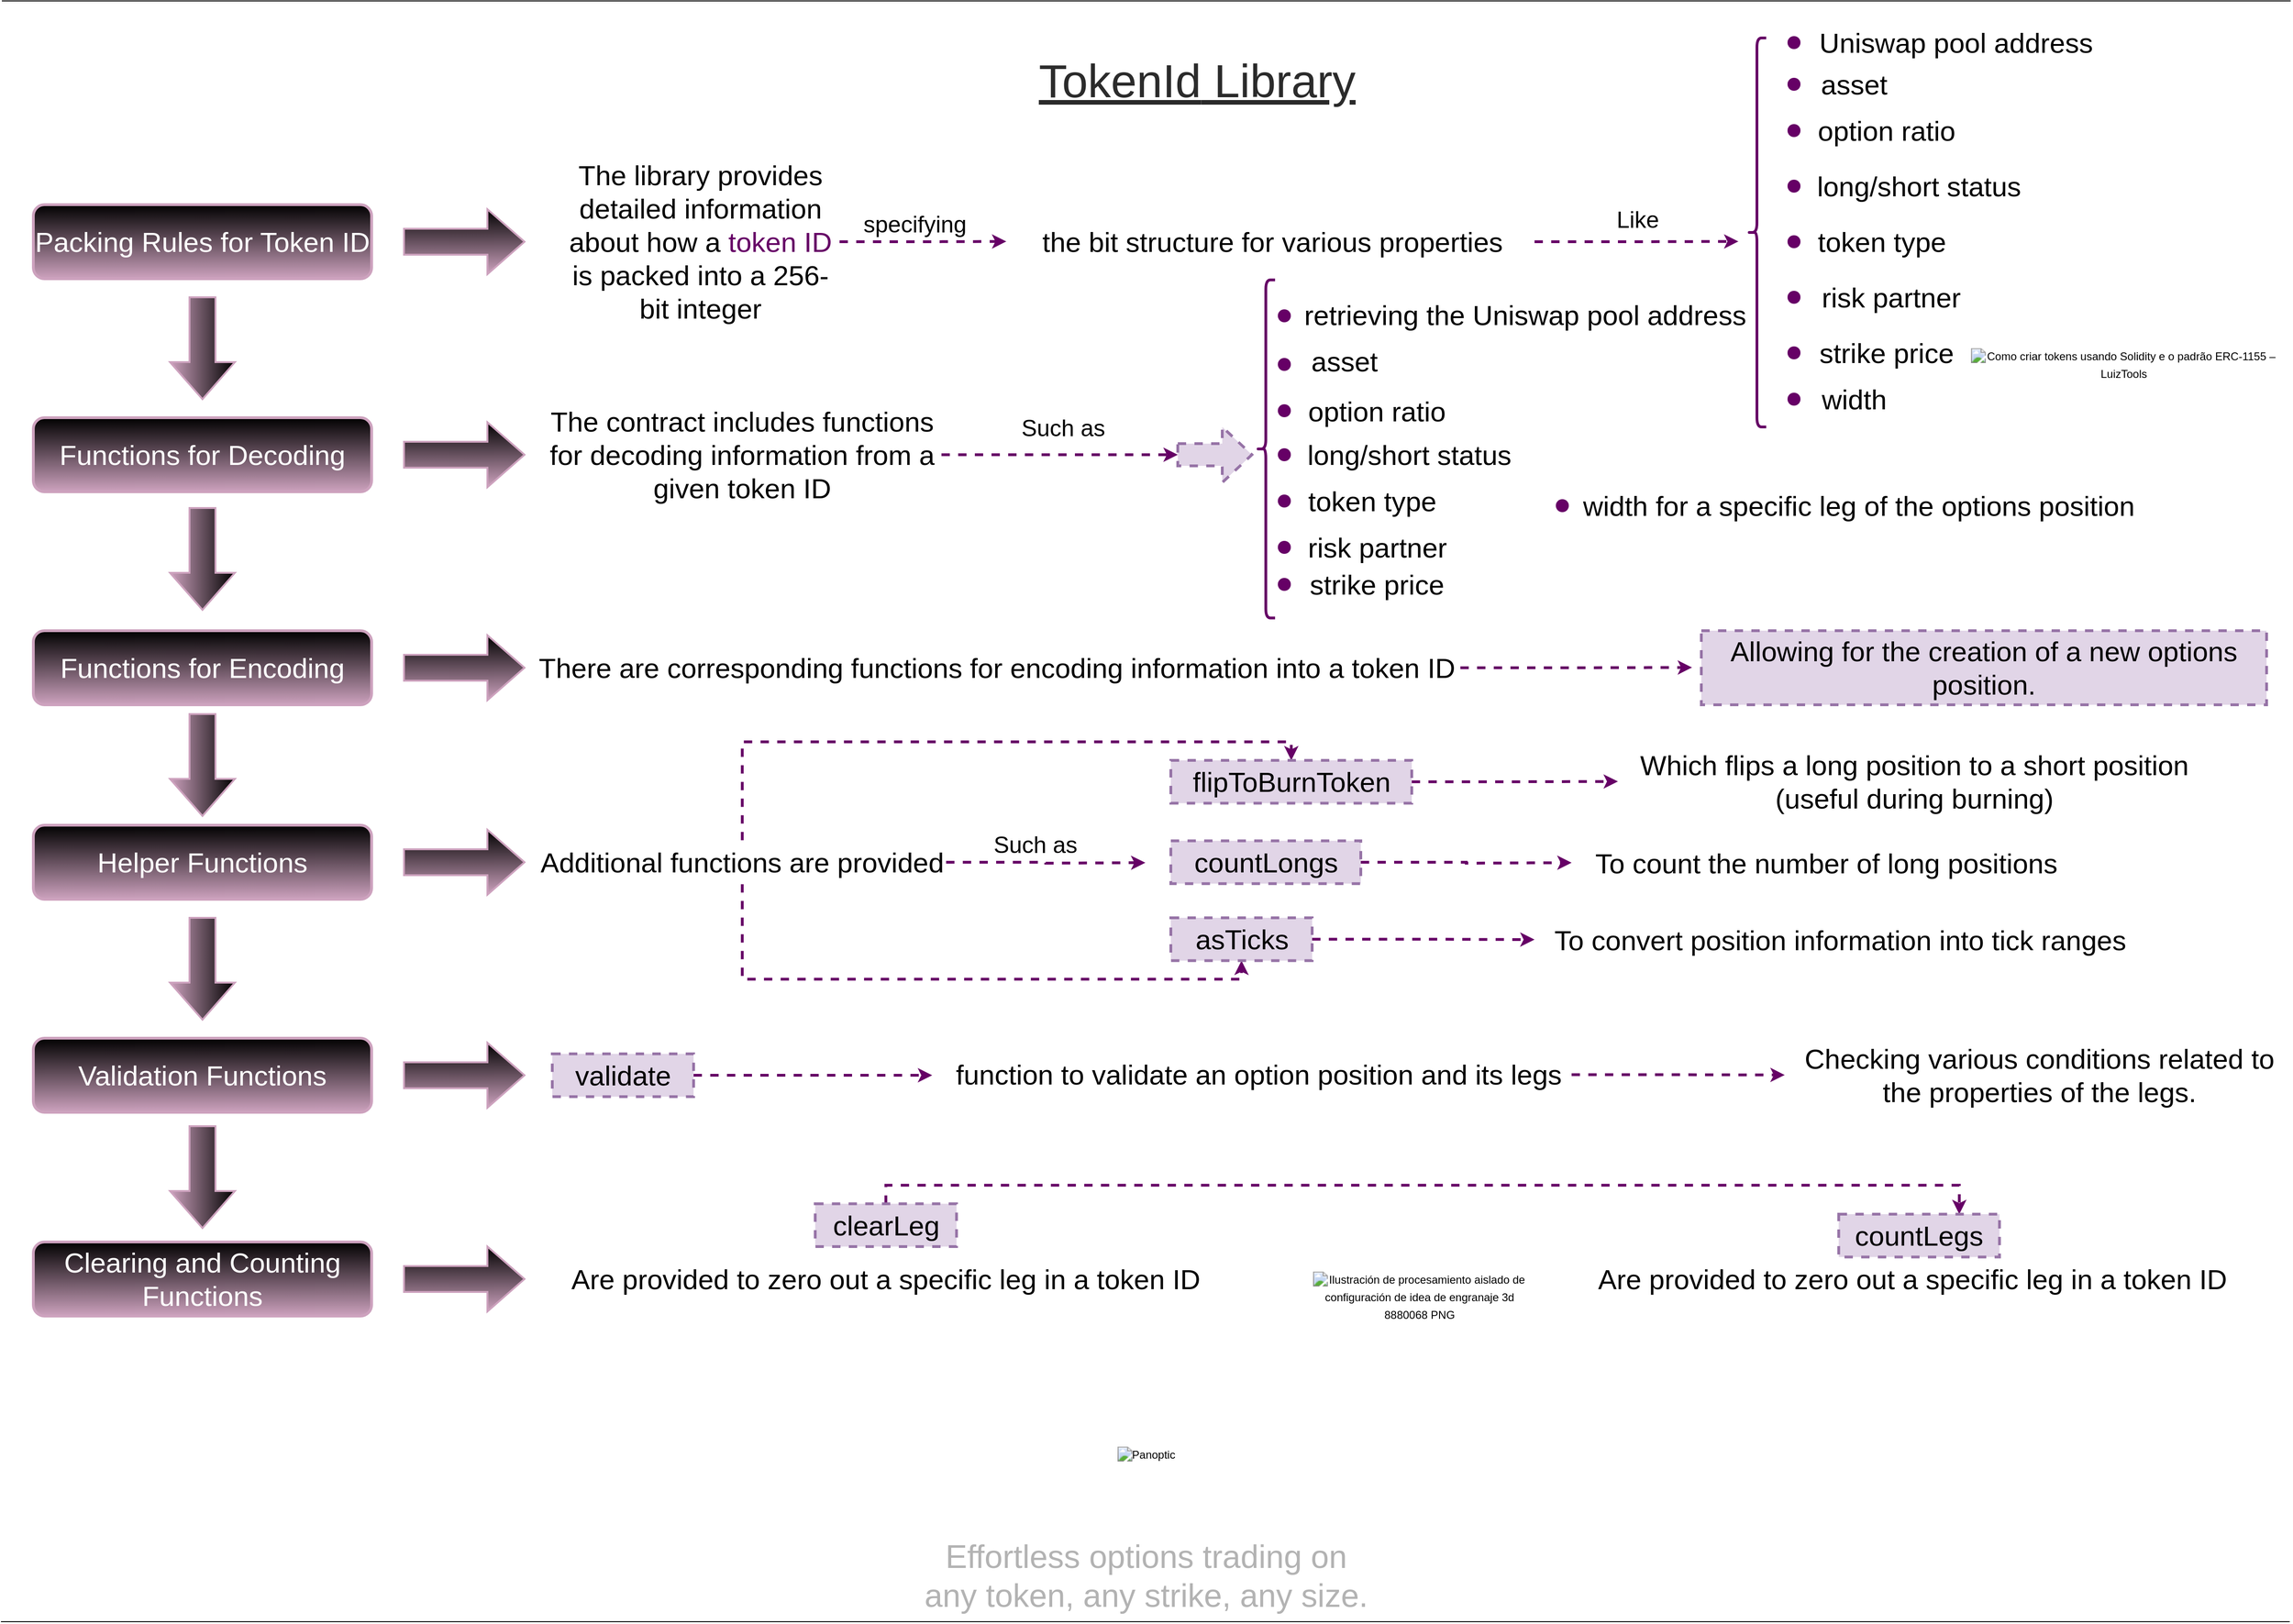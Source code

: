 <mxfile version="22.1.4" type="github">
  <diagram name="Página-1" id="RUMpiztHQp5-wmgeoceu">
    <mxGraphModel dx="3353" dy="1447" grid="1" gridSize="10" guides="1" tooltips="1" connect="1" arrows="1" fold="1" page="1" pageScale="1" pageWidth="827" pageHeight="1169" math="0" shadow="0">
      <root>
        <mxCell id="0" />
        <mxCell id="1" parent="0" />
        <mxCell id="-5qn54PH58xvQLjcYl3t-2" value="&lt;div style=&quot;&quot;&gt;&lt;div style=&quot;line-height: 19px;&quot;&gt;&lt;img alt=&quot;Panoptic&quot; src=&quot;https://code4rena.com/_next/image?url=https%3A%2F%2Fstorage.googleapis.com%2Fcdn-c4-uploads-v0%2Fuploads%2Fve7mSg8Pcp2.0&amp;amp;w=256&amp;amp;q=75&quot;&gt;&lt;br&gt;&lt;/div&gt;&lt;/div&gt;" style="text;html=1;strokeColor=none;fillColor=none;align=center;verticalAlign=middle;whiteSpace=wrap;rounded=0;" vertex="1" parent="1">
          <mxGeometry x="1111" y="1480.0" width="260" height="260" as="geometry" />
        </mxCell>
        <mxCell id="-5qn54PH58xvQLjcYl3t-3" value="&lt;font color=&quot;#b3b3b3&quot; style=&quot;font-size: 35px;&quot;&gt;Effortless options trading on any token, any strike, any size.&lt;/font&gt;" style="text;html=1;strokeColor=none;fillColor=none;align=center;verticalAlign=middle;whiteSpace=wrap;rounded=0;fontSize=11;fontFamily=Helvetica;fontColor=default;" vertex="1" parent="1">
          <mxGeometry x="999" y="1700" width="484" height="80" as="geometry" />
        </mxCell>
        <mxCell id="-5qn54PH58xvQLjcYl3t-4" value="&lt;font style=&quot;font-size: 30px;&quot;&gt;Packing Rules for Token ID&lt;/font&gt;" style="text;html=1;strokeColor=#CDA2BE;fillColor=#000000;align=center;verticalAlign=middle;whiteSpace=wrap;rounded=1;gradientColor=#CDA2BE;strokeWidth=3;perimeterSpacing=2;shadow=0;dashed=0;fontColor=#FFFFFF;" vertex="1" parent="1">
          <mxGeometry x="40" y="260" width="365" height="80" as="geometry" />
        </mxCell>
        <mxCell id="-5qn54PH58xvQLjcYl3t-5" value="" style="html=1;shadow=0;dashed=0;align=center;verticalAlign=middle;shape=mxgraph.arrows2.arrow;dy=0.6;dx=40;direction=east;notch=0;rounded=1;fontFamily=Helvetica;fontSize=12;fontColor=#FFFFFF;fillColor=#000000;gradientColor=#CDA2BE;strokeColor=#CDA2BE;strokeWidth=2;" vertex="1" parent="1">
          <mxGeometry x="440" y="265" width="130" height="70" as="geometry" />
        </mxCell>
        <mxCell id="-5qn54PH58xvQLjcYl3t-8" value="&lt;div style=&quot;&quot;&gt;&lt;font style=&quot;font-size: 30px;&quot;&gt;Allowing for the creation of a new options position.&lt;/font&gt;&lt;br&gt;&lt;/div&gt;" style="rounded=0;whiteSpace=wrap;html=1;fontFamily=Helvetica;fontSize=11;fontColor=default;gradientColor=none;fillColor=#e1d5e7;align=center;dashed=1;strokeWidth=3;strokeColor=#9673a6;" vertex="1" parent="1">
          <mxGeometry x="1840" y="720" width="610" height="80" as="geometry" />
        </mxCell>
        <mxCell id="-5qn54PH58xvQLjcYl3t-10" value="&lt;div style=&quot;&quot;&gt;&lt;div style=&quot;line-height: 19px;&quot;&gt;&lt;img alt=&quot;Como criar tokens usando Solidity e o padrão ERC-1155 – LuizTools&quot; src=&quot;https://encrypted-tbn0.gstatic.com/images?q=tbn:ANd9GcQ99E2DWsL4mVzW06uzLODrYuYpRAZBbCtnfaYKdpYQbrGG04WXsVVQ7k3bhuKtOMZs1OM&amp;amp;usqp=CAU&quot;&gt;&lt;br&gt;&lt;/div&gt;&lt;/div&gt;" style="text;html=1;strokeColor=none;fillColor=none;align=center;verticalAlign=middle;whiteSpace=wrap;rounded=0;" vertex="1" parent="1">
          <mxGeometry x="2130" y="365" width="331.5" height="135" as="geometry" />
        </mxCell>
        <mxCell id="-5qn54PH58xvQLjcYl3t-11" value="&lt;font style=&quot;&quot;&gt;&lt;font style=&quot;font-size: 50px;&quot;&gt;&lt;u&gt;TokenId&lt;/u&gt;&lt;/font&gt;&lt;font size=&quot;1&quot; style=&quot;&quot;&gt;&lt;u style=&quot;font-size: 50px;&quot;&gt;&amp;nbsp;Library&lt;/u&gt;&lt;/font&gt;&lt;br&gt;&lt;/font&gt;" style="text;html=1;strokeColor=none;fillColor=none;align=center;verticalAlign=middle;whiteSpace=wrap;rounded=0;fontColor=#2B2B2B;" vertex="1" parent="1">
          <mxGeometry x="1102.75" y="91.25" width="385.5" height="70" as="geometry" />
        </mxCell>
        <mxCell id="-5qn54PH58xvQLjcYl3t-22" value="" style="html=1;shadow=0;dashed=0;align=center;verticalAlign=middle;shape=mxgraph.arrows2.arrow;dy=0.6;dx=40;direction=south;notch=0;rounded=1;fontFamily=Helvetica;fontSize=12;fontColor=#FFFFFF;fillColor=#000000;gradientColor=#CDA2BE;strokeColor=#CDA2BE;strokeWidth=2;" vertex="1" parent="1">
          <mxGeometry x="187.5" y="360" width="70" height="110" as="geometry" />
        </mxCell>
        <mxCell id="-5qn54PH58xvQLjcYl3t-23" value="&lt;font style=&quot;font-size: 30px;&quot;&gt;Functions for Decoding&lt;/font&gt;" style="text;html=1;strokeColor=#CDA2BE;fillColor=#000000;align=center;verticalAlign=middle;whiteSpace=wrap;rounded=1;gradientColor=#CDA2BE;strokeWidth=3;perimeterSpacing=2;shadow=0;dashed=0;fontColor=#FFFFFF;" vertex="1" parent="1">
          <mxGeometry x="40" y="490" width="365" height="80" as="geometry" />
        </mxCell>
        <mxCell id="-5qn54PH58xvQLjcYl3t-107" value="" style="endArrow=none;html=1;rounded=0;" edge="1" parent="1">
          <mxGeometry relative="1" as="geometry">
            <mxPoint x="5" y="1790" as="sourcePoint" />
            <mxPoint x="2475" y="1790" as="targetPoint" />
          </mxGeometry>
        </mxCell>
        <mxCell id="-5qn54PH58xvQLjcYl3t-108" value="" style="resizable=0;html=1;whiteSpace=wrap;align=right;verticalAlign=bottom;" connectable="0" vertex="1" parent="-5qn54PH58xvQLjcYl3t-107">
          <mxGeometry x="1" relative="1" as="geometry" />
        </mxCell>
        <mxCell id="-5qn54PH58xvQLjcYl3t-109" value="" style="endArrow=none;html=1;rounded=0;" edge="1" parent="1">
          <mxGeometry relative="1" as="geometry">
            <mxPoint x="6" y="40" as="sourcePoint" />
            <mxPoint x="2476" y="40" as="targetPoint" />
          </mxGeometry>
        </mxCell>
        <mxCell id="-5qn54PH58xvQLjcYl3t-110" value="" style="resizable=0;html=1;whiteSpace=wrap;align=right;verticalAlign=bottom;" connectable="0" vertex="1" parent="-5qn54PH58xvQLjcYl3t-109">
          <mxGeometry x="1" relative="1" as="geometry" />
        </mxCell>
        <mxCell id="-5qn54PH58xvQLjcYl3t-120" value="" style="html=1;shadow=0;dashed=0;align=center;verticalAlign=middle;shape=mxgraph.arrows2.arrow;dy=0.6;dx=40;direction=south;notch=0;rounded=1;fontFamily=Helvetica;fontSize=12;fontColor=#FFFFFF;fillColor=#000000;gradientColor=#CDA2BE;strokeColor=#CDA2BE;strokeWidth=2;" vertex="1" parent="1">
          <mxGeometry x="187.5" y="587.5" width="70" height="110" as="geometry" />
        </mxCell>
        <mxCell id="-5qn54PH58xvQLjcYl3t-121" value="&lt;font style=&quot;font-size: 30px;&quot;&gt;Functions for Encoding&lt;/font&gt;" style="text;html=1;strokeColor=#CDA2BE;fillColor=#000000;align=center;verticalAlign=middle;whiteSpace=wrap;rounded=1;gradientColor=#CDA2BE;strokeWidth=3;perimeterSpacing=2;shadow=0;dashed=0;fontColor=#FFFFFF;" vertex="1" parent="1">
          <mxGeometry x="40" y="720" width="365" height="80" as="geometry" />
        </mxCell>
        <mxCell id="-5qn54PH58xvQLjcYl3t-249" style="edgeStyle=orthogonalEdgeStyle;shape=connector;rounded=0;orthogonalLoop=1;jettySize=auto;html=1;exitX=1;exitY=0.5;exitDx=0;exitDy=0;dashed=1;labelBackgroundColor=default;strokeColor=#660066;strokeWidth=3;align=center;verticalAlign=middle;fontFamily=Helvetica;fontSize=11;fontColor=default;endArrow=classic;" edge="1" parent="1" source="-5qn54PH58xvQLjcYl3t-171">
          <mxGeometry relative="1" as="geometry">
            <mxPoint x="1090" y="299.692" as="targetPoint" />
          </mxGeometry>
        </mxCell>
        <mxCell id="-5qn54PH58xvQLjcYl3t-171" value="&lt;font style=&quot;font-size: 30px;&quot;&gt;The library provides detailed information about how a &lt;font color=&quot;#660066&quot;&gt;token ID&lt;/font&gt; is packed into a 256-bit integer&lt;/font&gt;" style="text;html=1;strokeColor=none;fillColor=none;align=center;verticalAlign=middle;whiteSpace=wrap;rounded=0;fontSize=11;fontFamily=Helvetica;fontColor=default;" vertex="1" parent="1">
          <mxGeometry x="610" y="205" width="300" height="190" as="geometry" />
        </mxCell>
        <mxCell id="-5qn54PH58xvQLjcYl3t-184" value="" style="html=1;shadow=0;dashed=0;align=center;verticalAlign=middle;shape=mxgraph.arrows2.arrow;dy=0.6;dx=40;direction=east;notch=0;rounded=1;fontFamily=Helvetica;fontSize=12;fontColor=#FFFFFF;fillColor=#000000;gradientColor=#CDA2BE;strokeColor=#CDA2BE;strokeWidth=2;" vertex="1" parent="1">
          <mxGeometry x="440" y="495" width="130" height="70" as="geometry" />
        </mxCell>
        <mxCell id="-5qn54PH58xvQLjcYl3t-188" value="" style="html=1;shadow=0;dashed=0;align=center;verticalAlign=middle;shape=mxgraph.arrows2.arrow;dy=0.6;dx=40;direction=east;notch=0;rounded=1;fontFamily=Helvetica;fontSize=12;fontColor=#FFFFFF;fillColor=#000000;gradientColor=#CDA2BE;strokeColor=#CDA2BE;strokeWidth=2;" vertex="1" parent="1">
          <mxGeometry x="440" y="725" width="130" height="70" as="geometry" />
        </mxCell>
        <mxCell id="-5qn54PH58xvQLjcYl3t-250" value="&lt;font style=&quot;font-size: 25px;&quot;&gt;specifying&lt;/font&gt;" style="text;html=1;strokeColor=none;fillColor=none;align=center;verticalAlign=middle;whiteSpace=wrap;rounded=0;fontSize=11;fontFamily=Helvetica;fontColor=default;" vertex="1" parent="1">
          <mxGeometry x="930" y="260" width="122.75" height="40" as="geometry" />
        </mxCell>
        <mxCell id="-5qn54PH58xvQLjcYl3t-252" style="edgeStyle=orthogonalEdgeStyle;shape=connector;rounded=0;orthogonalLoop=1;jettySize=auto;html=1;exitX=1;exitY=0.5;exitDx=0;exitDy=0;dashed=1;labelBackgroundColor=default;strokeColor=#660066;strokeWidth=3;align=center;verticalAlign=middle;fontFamily=Helvetica;fontSize=11;fontColor=default;endArrow=classic;" edge="1" parent="1" source="-5qn54PH58xvQLjcYl3t-251">
          <mxGeometry relative="1" as="geometry">
            <mxPoint x="1880.0" y="299.692" as="targetPoint" />
          </mxGeometry>
        </mxCell>
        <mxCell id="-5qn54PH58xvQLjcYl3t-251" value="&lt;font style=&quot;font-size: 30px;&quot;&gt;the bit structure for various properties&amp;nbsp;&lt;/font&gt;" style="text;html=1;strokeColor=none;fillColor=none;align=center;verticalAlign=middle;whiteSpace=wrap;rounded=0;fontSize=11;fontFamily=Helvetica;fontColor=default;" vertex="1" parent="1">
          <mxGeometry x="1102.75" y="277.5" width="557.25" height="45" as="geometry" />
        </mxCell>
        <mxCell id="-5qn54PH58xvQLjcYl3t-253" value="&lt;font style=&quot;font-size: 25px;&quot;&gt;Like&lt;/font&gt;" style="text;html=1;strokeColor=none;fillColor=none;align=center;verticalAlign=middle;whiteSpace=wrap;rounded=0;fontSize=11;fontFamily=Helvetica;fontColor=default;" vertex="1" parent="1">
          <mxGeometry x="1710" y="255" width="122.75" height="40" as="geometry" />
        </mxCell>
        <mxCell id="-5qn54PH58xvQLjcYl3t-254" value="" style="shape=waypoint;sketch=0;fillStyle=solid;size=6;pointerEvents=1;points=[];fillColor=none;resizable=0;rotatable=0;perimeter=centerPerimeter;snapToPoint=1;rounded=0;dashed=1;strokeColor=#660066;strokeWidth=5;align=center;verticalAlign=middle;fontFamily=Helvetica;fontSize=11;fontColor=default;html=1;" vertex="1" parent="1">
          <mxGeometry x="1930" y="170" width="20" height="20" as="geometry" />
        </mxCell>
        <mxCell id="-5qn54PH58xvQLjcYl3t-255" value="" style="shape=curlyBracket;whiteSpace=wrap;html=1;rounded=1;labelPosition=left;verticalLabelPosition=middle;align=right;verticalAlign=middle;strokeColor=#660066;strokeWidth=3;fontFamily=Helvetica;fontSize=11;fontColor=default;fillColor=#e1d5e7;gradientColor=none;" vertex="1" parent="1">
          <mxGeometry x="1890" y="80" width="20" height="420" as="geometry" />
        </mxCell>
        <mxCell id="-5qn54PH58xvQLjcYl3t-256" value="" style="shape=waypoint;sketch=0;fillStyle=solid;size=6;pointerEvents=1;points=[];fillColor=none;resizable=0;rotatable=0;perimeter=centerPerimeter;snapToPoint=1;rounded=0;dashed=1;strokeColor=#660066;strokeWidth=5;align=center;verticalAlign=middle;fontFamily=Helvetica;fontSize=11;fontColor=default;html=1;" vertex="1" parent="1">
          <mxGeometry x="1930" y="230" width="20" height="20" as="geometry" />
        </mxCell>
        <mxCell id="-5qn54PH58xvQLjcYl3t-257" value="" style="shape=waypoint;sketch=0;fillStyle=solid;size=6;pointerEvents=1;points=[];fillColor=none;resizable=0;rotatable=0;perimeter=centerPerimeter;snapToPoint=1;rounded=0;dashed=1;strokeColor=#660066;strokeWidth=5;align=center;verticalAlign=middle;fontFamily=Helvetica;fontSize=11;fontColor=default;html=1;" vertex="1" parent="1">
          <mxGeometry x="1930" y="290" width="20" height="20" as="geometry" />
        </mxCell>
        <mxCell id="-5qn54PH58xvQLjcYl3t-258" value="" style="shape=waypoint;sketch=0;fillStyle=solid;size=6;pointerEvents=1;points=[];fillColor=none;resizable=0;rotatable=0;perimeter=centerPerimeter;snapToPoint=1;rounded=0;dashed=1;strokeColor=#660066;strokeWidth=5;align=center;verticalAlign=middle;fontFamily=Helvetica;fontSize=11;fontColor=default;html=1;" vertex="1" parent="1">
          <mxGeometry x="1930" y="350" width="20" height="20" as="geometry" />
        </mxCell>
        <mxCell id="-5qn54PH58xvQLjcYl3t-259" value="" style="shape=waypoint;sketch=0;fillStyle=solid;size=6;pointerEvents=1;points=[];fillColor=none;resizable=0;rotatable=0;perimeter=centerPerimeter;snapToPoint=1;rounded=0;dashed=1;strokeColor=#660066;strokeWidth=5;align=center;verticalAlign=middle;fontFamily=Helvetica;fontSize=11;fontColor=default;html=1;" vertex="1" parent="1">
          <mxGeometry x="1930" y="410" width="20" height="20" as="geometry" />
        </mxCell>
        <mxCell id="-5qn54PH58xvQLjcYl3t-260" value="" style="shape=waypoint;sketch=0;fillStyle=solid;size=6;pointerEvents=1;points=[];fillColor=none;resizable=0;rotatable=0;perimeter=centerPerimeter;snapToPoint=1;rounded=0;dashed=1;strokeColor=#660066;strokeWidth=5;align=center;verticalAlign=middle;fontFamily=Helvetica;fontSize=11;fontColor=default;html=1;" vertex="1" parent="1">
          <mxGeometry x="1930" y="120" width="20" height="20" as="geometry" />
        </mxCell>
        <mxCell id="-5qn54PH58xvQLjcYl3t-261" value="" style="shape=waypoint;sketch=0;fillStyle=solid;size=6;pointerEvents=1;points=[];fillColor=none;resizable=0;rotatable=0;perimeter=centerPerimeter;snapToPoint=1;rounded=0;dashed=1;strokeColor=#660066;strokeWidth=5;align=center;verticalAlign=middle;fontFamily=Helvetica;fontSize=11;fontColor=default;html=1;" vertex="1" parent="1">
          <mxGeometry x="1930" y="460" width="20" height="20" as="geometry" />
        </mxCell>
        <mxCell id="-5qn54PH58xvQLjcYl3t-262" value="" style="shape=waypoint;sketch=0;fillStyle=solid;size=6;pointerEvents=1;points=[];fillColor=none;resizable=0;rotatable=0;perimeter=centerPerimeter;snapToPoint=1;rounded=0;dashed=1;strokeColor=#660066;strokeWidth=5;align=center;verticalAlign=middle;fontFamily=Helvetica;fontSize=11;fontColor=default;html=1;" vertex="1" parent="1">
          <mxGeometry x="1930" y="75" width="20" height="20" as="geometry" />
        </mxCell>
        <mxCell id="-5qn54PH58xvQLjcYl3t-265" value="&lt;font style=&quot;font-size: 30px;&quot;&gt;Uniswap pool address&lt;/font&gt;" style="text;html=1;strokeColor=none;fillColor=none;align=center;verticalAlign=middle;whiteSpace=wrap;rounded=0;fontSize=11;fontFamily=Helvetica;fontColor=default;" vertex="1" parent="1">
          <mxGeometry x="1960" y="66.25" width="310" height="37.5" as="geometry" />
        </mxCell>
        <mxCell id="-5qn54PH58xvQLjcYl3t-266" value="&lt;font style=&quot;font-size: 30px;&quot;&gt;asset&lt;/font&gt;" style="text;html=1;strokeColor=none;fillColor=none;align=center;verticalAlign=middle;whiteSpace=wrap;rounded=0;fontSize=11;fontFamily=Helvetica;fontColor=default;" vertex="1" parent="1">
          <mxGeometry x="1960" y="111.25" width="90" height="37.5" as="geometry" />
        </mxCell>
        <mxCell id="-5qn54PH58xvQLjcYl3t-267" value="&lt;font style=&quot;font-size: 30px;&quot;&gt;option ratio&lt;/font&gt;" style="text;html=1;strokeColor=none;fillColor=none;align=center;verticalAlign=middle;whiteSpace=wrap;rounded=0;fontSize=11;fontFamily=Helvetica;fontColor=default;" vertex="1" parent="1">
          <mxGeometry x="1960" y="161.25" width="160" height="37.5" as="geometry" />
        </mxCell>
        <mxCell id="-5qn54PH58xvQLjcYl3t-268" value="&lt;font style=&quot;font-size: 30px;&quot;&gt;long/short status&lt;/font&gt;" style="text;html=1;strokeColor=none;fillColor=none;align=center;verticalAlign=middle;whiteSpace=wrap;rounded=0;fontSize=11;fontFamily=Helvetica;fontColor=default;" vertex="1" parent="1">
          <mxGeometry x="1960" y="221.25" width="230" height="37.5" as="geometry" />
        </mxCell>
        <mxCell id="-5qn54PH58xvQLjcYl3t-269" value="&lt;font style=&quot;font-size: 30px;&quot;&gt;token type&lt;/font&gt;" style="text;html=1;strokeColor=none;fillColor=none;align=center;verticalAlign=middle;whiteSpace=wrap;rounded=0;fontSize=11;fontFamily=Helvetica;fontColor=default;" vertex="1" parent="1">
          <mxGeometry x="1960" y="281.25" width="150" height="37.5" as="geometry" />
        </mxCell>
        <mxCell id="-5qn54PH58xvQLjcYl3t-270" value="&lt;font style=&quot;font-size: 30px;&quot;&gt; risk partner&lt;/font&gt;" style="text;html=1;strokeColor=none;fillColor=none;align=center;verticalAlign=middle;whiteSpace=wrap;rounded=0;fontSize=11;fontFamily=Helvetica;fontColor=default;" vertex="1" parent="1">
          <mxGeometry x="1960" y="341.25" width="170" height="37.5" as="geometry" />
        </mxCell>
        <mxCell id="-5qn54PH58xvQLjcYl3t-271" value="&lt;font style=&quot;font-size: 30px;&quot;&gt;strike price&lt;/font&gt;" style="text;html=1;strokeColor=none;fillColor=none;align=center;verticalAlign=middle;whiteSpace=wrap;rounded=0;fontSize=11;fontFamily=Helvetica;fontColor=default;" vertex="1" parent="1">
          <mxGeometry x="1960" y="401.25" width="160" height="37.5" as="geometry" />
        </mxCell>
        <mxCell id="-5qn54PH58xvQLjcYl3t-272" value="&lt;font style=&quot;font-size: 30px;&quot;&gt;width&lt;/font&gt;" style="text;html=1;strokeColor=none;fillColor=none;align=center;verticalAlign=middle;whiteSpace=wrap;rounded=0;fontSize=11;fontFamily=Helvetica;fontColor=default;" vertex="1" parent="1">
          <mxGeometry x="1960" y="451.25" width="90" height="37.5" as="geometry" />
        </mxCell>
        <mxCell id="-5qn54PH58xvQLjcYl3t-275" value="" style="edgeStyle=orthogonalEdgeStyle;shape=connector;rounded=0;orthogonalLoop=1;jettySize=auto;html=1;dashed=1;labelBackgroundColor=default;strokeColor=#660066;strokeWidth=3;align=center;verticalAlign=middle;fontFamily=Helvetica;fontSize=11;fontColor=default;endArrow=classic;" edge="1" parent="1" source="-5qn54PH58xvQLjcYl3t-273" target="-5qn54PH58xvQLjcYl3t-274">
          <mxGeometry relative="1" as="geometry" />
        </mxCell>
        <mxCell id="-5qn54PH58xvQLjcYl3t-273" value="&lt;font style=&quot;font-size: 30px;&quot;&gt;The contract includes functions for decoding information from a given token ID&lt;/font&gt;" style="text;html=1;strokeColor=none;fillColor=none;align=center;verticalAlign=middle;whiteSpace=wrap;rounded=0;fontSize=11;fontFamily=Helvetica;fontColor=default;" vertex="1" parent="1">
          <mxGeometry x="590" y="472.5" width="430" height="115" as="geometry" />
        </mxCell>
        <mxCell id="-5qn54PH58xvQLjcYl3t-274" value="" style="shape=singleArrow;whiteSpace=wrap;html=1;arrowWidth=0.4;arrowSize=0.4;rounded=0;dashed=1;strokeColor=#9673a6;strokeWidth=3;align=center;verticalAlign=middle;fontFamily=Helvetica;fontSize=11;fontColor=default;fillColor=#e1d5e7;gradientColor=none;" vertex="1" parent="1">
          <mxGeometry x="1275" y="500" width="80" height="60" as="geometry" />
        </mxCell>
        <mxCell id="-5qn54PH58xvQLjcYl3t-276" value="&lt;font style=&quot;font-size: 25px;&quot;&gt;Such as&lt;/font&gt;" style="text;html=1;strokeColor=none;fillColor=none;align=center;verticalAlign=middle;whiteSpace=wrap;rounded=0;fontSize=11;fontFamily=Helvetica;fontColor=default;" vertex="1" parent="1">
          <mxGeometry x="1090" y="480" width="122.75" height="40" as="geometry" />
        </mxCell>
        <mxCell id="-5qn54PH58xvQLjcYl3t-277" value="" style="shape=curlyBracket;whiteSpace=wrap;html=1;rounded=1;labelPosition=left;verticalLabelPosition=middle;align=right;verticalAlign=middle;strokeColor=#660066;strokeWidth=3;fontFamily=Helvetica;fontSize=11;fontColor=default;fillColor=#e1d5e7;gradientColor=none;" vertex="1" parent="1">
          <mxGeometry x="1360" y="341.25" width="20" height="365" as="geometry" />
        </mxCell>
        <mxCell id="-5qn54PH58xvQLjcYl3t-278" value="" style="shape=waypoint;sketch=0;fillStyle=solid;size=6;pointerEvents=1;points=[];fillColor=none;resizable=0;rotatable=0;perimeter=centerPerimeter;snapToPoint=1;rounded=0;dashed=1;strokeColor=#660066;strokeWidth=5;align=center;verticalAlign=middle;fontFamily=Helvetica;fontSize=11;fontColor=default;html=1;" vertex="1" parent="1">
          <mxGeometry x="1380" y="370" width="20" height="20" as="geometry" />
        </mxCell>
        <mxCell id="-5qn54PH58xvQLjcYl3t-279" value="&lt;font style=&quot;font-size: 30px;&quot;&gt;retrieving the Uniswap pool address&lt;/font&gt;" style="text;html=1;strokeColor=none;fillColor=none;align=center;verticalAlign=middle;whiteSpace=wrap;rounded=0;fontSize=11;fontFamily=Helvetica;fontColor=default;" vertex="1" parent="1">
          <mxGeometry x="1410" y="360" width="480" height="38.75" as="geometry" />
        </mxCell>
        <mxCell id="-5qn54PH58xvQLjcYl3t-282" value="" style="shape=waypoint;sketch=0;fillStyle=solid;size=6;pointerEvents=1;points=[];fillColor=none;resizable=0;rotatable=0;perimeter=centerPerimeter;snapToPoint=1;rounded=0;dashed=1;strokeColor=#660066;strokeWidth=5;align=center;verticalAlign=middle;fontFamily=Helvetica;fontSize=11;fontColor=default;html=1;" vertex="1" parent="1">
          <mxGeometry x="1380" y="422.5" width="20" height="20" as="geometry" />
        </mxCell>
        <mxCell id="-5qn54PH58xvQLjcYl3t-283" value="&lt;font style=&quot;font-size: 30px;&quot;&gt;asset&lt;/font&gt;" style="text;html=1;strokeColor=none;fillColor=none;align=center;verticalAlign=middle;whiteSpace=wrap;rounded=0;fontSize=11;fontFamily=Helvetica;fontColor=default;" vertex="1" parent="1">
          <mxGeometry x="1410" y="410" width="90" height="37.5" as="geometry" />
        </mxCell>
        <mxCell id="-5qn54PH58xvQLjcYl3t-284" value="" style="shape=waypoint;sketch=0;fillStyle=solid;size=6;pointerEvents=1;points=[];fillColor=none;resizable=0;rotatable=0;perimeter=centerPerimeter;snapToPoint=1;rounded=0;dashed=1;strokeColor=#660066;strokeWidth=5;align=center;verticalAlign=middle;fontFamily=Helvetica;fontSize=11;fontColor=default;html=1;" vertex="1" parent="1">
          <mxGeometry x="1380" y="472.5" width="20" height="20" as="geometry" />
        </mxCell>
        <mxCell id="-5qn54PH58xvQLjcYl3t-285" value="&lt;font style=&quot;font-size: 30px;&quot;&gt;option ratio&lt;/font&gt;" style="text;html=1;strokeColor=none;fillColor=none;align=center;verticalAlign=middle;whiteSpace=wrap;rounded=0;fontSize=11;fontFamily=Helvetica;fontColor=default;" vertex="1" parent="1">
          <mxGeometry x="1410" y="463.75" width="160" height="37.5" as="geometry" />
        </mxCell>
        <mxCell id="-5qn54PH58xvQLjcYl3t-286" value="" style="shape=waypoint;sketch=0;fillStyle=solid;size=6;pointerEvents=1;points=[];fillColor=none;resizable=0;rotatable=0;perimeter=centerPerimeter;snapToPoint=1;rounded=0;dashed=1;strokeColor=#660066;strokeWidth=5;align=center;verticalAlign=middle;fontFamily=Helvetica;fontSize=11;fontColor=default;html=1;" vertex="1" parent="1">
          <mxGeometry x="1380" y="520" width="20" height="20" as="geometry" />
        </mxCell>
        <mxCell id="-5qn54PH58xvQLjcYl3t-287" value="&lt;font style=&quot;font-size: 30px;&quot;&gt;long/short status&lt;/font&gt;" style="text;html=1;strokeColor=none;fillColor=none;align=center;verticalAlign=middle;whiteSpace=wrap;rounded=0;fontSize=11;fontFamily=Helvetica;fontColor=default;" vertex="1" parent="1">
          <mxGeometry x="1410" y="511.25" width="230" height="37.5" as="geometry" />
        </mxCell>
        <mxCell id="-5qn54PH58xvQLjcYl3t-288" value="" style="shape=waypoint;sketch=0;fillStyle=solid;size=6;pointerEvents=1;points=[];fillColor=none;resizable=0;rotatable=0;perimeter=centerPerimeter;snapToPoint=1;rounded=0;dashed=1;strokeColor=#660066;strokeWidth=5;align=center;verticalAlign=middle;fontFamily=Helvetica;fontSize=11;fontColor=default;html=1;" vertex="1" parent="1">
          <mxGeometry x="1380" y="570" width="20" height="20" as="geometry" />
        </mxCell>
        <mxCell id="-5qn54PH58xvQLjcYl3t-289" value="&lt;font style=&quot;font-size: 30px;&quot;&gt;token type&lt;/font&gt;" style="text;html=1;strokeColor=none;fillColor=none;align=center;verticalAlign=middle;whiteSpace=wrap;rounded=0;fontSize=11;fontFamily=Helvetica;fontColor=default;" vertex="1" parent="1">
          <mxGeometry x="1410" y="561.25" width="150" height="37.5" as="geometry" />
        </mxCell>
        <mxCell id="-5qn54PH58xvQLjcYl3t-290" value="" style="shape=waypoint;sketch=0;fillStyle=solid;size=6;pointerEvents=1;points=[];fillColor=none;resizable=0;rotatable=0;perimeter=centerPerimeter;snapToPoint=1;rounded=0;dashed=1;strokeColor=#660066;strokeWidth=5;align=center;verticalAlign=middle;fontFamily=Helvetica;fontSize=11;fontColor=default;html=1;" vertex="1" parent="1">
          <mxGeometry x="1380" y="620" width="20" height="20" as="geometry" />
        </mxCell>
        <mxCell id="-5qn54PH58xvQLjcYl3t-291" value="&lt;font style=&quot;font-size: 30px;&quot;&gt;risk partner&lt;/font&gt;" style="text;html=1;strokeColor=none;fillColor=none;align=center;verticalAlign=middle;whiteSpace=wrap;rounded=0;fontSize=11;fontFamily=Helvetica;fontColor=default;" vertex="1" parent="1">
          <mxGeometry x="1407.5" y="611.25" width="165" height="37.5" as="geometry" />
        </mxCell>
        <mxCell id="-5qn54PH58xvQLjcYl3t-292" value="" style="shape=waypoint;sketch=0;fillStyle=solid;size=6;pointerEvents=1;points=[];fillColor=none;resizable=0;rotatable=0;perimeter=centerPerimeter;snapToPoint=1;rounded=0;dashed=1;strokeColor=#660066;strokeWidth=5;align=center;verticalAlign=middle;fontFamily=Helvetica;fontSize=11;fontColor=default;html=1;" vertex="1" parent="1">
          <mxGeometry x="1380" y="660" width="20" height="20" as="geometry" />
        </mxCell>
        <mxCell id="-5qn54PH58xvQLjcYl3t-293" value="&lt;font style=&quot;font-size: 30px;&quot;&gt;strike price&lt;/font&gt;" style="text;html=1;strokeColor=none;fillColor=none;align=center;verticalAlign=middle;whiteSpace=wrap;rounded=0;fontSize=11;fontFamily=Helvetica;fontColor=default;" vertex="1" parent="1">
          <mxGeometry x="1410" y="651.25" width="160" height="37.5" as="geometry" />
        </mxCell>
        <mxCell id="-5qn54PH58xvQLjcYl3t-294" value="" style="shape=waypoint;sketch=0;fillStyle=solid;size=6;pointerEvents=1;points=[];fillColor=none;resizable=0;rotatable=0;perimeter=centerPerimeter;snapToPoint=1;rounded=0;dashed=1;strokeColor=#660066;strokeWidth=5;align=center;verticalAlign=middle;fontFamily=Helvetica;fontSize=11;fontColor=default;html=1;" vertex="1" parent="1">
          <mxGeometry x="1680" y="575" width="20" height="20" as="geometry" />
        </mxCell>
        <mxCell id="-5qn54PH58xvQLjcYl3t-295" value="&lt;font style=&quot;font-size: 30px;&quot;&gt; width for a specific leg of the options position&lt;/font&gt;" style="text;html=1;strokeColor=none;fillColor=none;align=center;verticalAlign=middle;whiteSpace=wrap;rounded=0;fontSize=11;fontFamily=Helvetica;fontColor=default;" vertex="1" parent="1">
          <mxGeometry x="1710" y="566.25" width="600" height="37.5" as="geometry" />
        </mxCell>
        <mxCell id="-5qn54PH58xvQLjcYl3t-297" style="edgeStyle=orthogonalEdgeStyle;shape=connector;rounded=0;orthogonalLoop=1;jettySize=auto;html=1;exitX=1;exitY=0.5;exitDx=0;exitDy=0;dashed=1;labelBackgroundColor=default;strokeColor=#660066;strokeWidth=3;align=center;verticalAlign=middle;fontFamily=Helvetica;fontSize=11;fontColor=default;endArrow=classic;" edge="1" parent="1" source="-5qn54PH58xvQLjcYl3t-296">
          <mxGeometry relative="1" as="geometry">
            <mxPoint x="1830.0" y="759.692" as="targetPoint" />
          </mxGeometry>
        </mxCell>
        <mxCell id="-5qn54PH58xvQLjcYl3t-296" value="&lt;font style=&quot;font-size: 30px;&quot;&gt;There are corresponding functions for encoding information into a token ID&lt;/font&gt;" style="text;html=1;strokeColor=none;fillColor=none;align=center;verticalAlign=middle;whiteSpace=wrap;rounded=0;fontSize=11;fontFamily=Helvetica;fontColor=default;" vertex="1" parent="1">
          <mxGeometry x="580" y="736.25" width="1000" height="47.5" as="geometry" />
        </mxCell>
        <mxCell id="-5qn54PH58xvQLjcYl3t-298" value="" style="html=1;shadow=0;dashed=0;align=center;verticalAlign=middle;shape=mxgraph.arrows2.arrow;dy=0.6;dx=40;direction=south;notch=0;rounded=1;fontFamily=Helvetica;fontSize=12;fontColor=#FFFFFF;fillColor=#000000;gradientColor=#CDA2BE;strokeColor=#CDA2BE;strokeWidth=2;" vertex="1" parent="1">
          <mxGeometry x="187.5" y="810" width="70" height="110" as="geometry" />
        </mxCell>
        <mxCell id="-5qn54PH58xvQLjcYl3t-299" value="&lt;font style=&quot;font-size: 30px;&quot;&gt;Helper Functions&lt;/font&gt;" style="text;html=1;strokeColor=#CDA2BE;fillColor=#000000;align=center;verticalAlign=middle;whiteSpace=wrap;rounded=1;gradientColor=#CDA2BE;strokeWidth=3;perimeterSpacing=2;shadow=0;dashed=0;fontColor=#FFFFFF;" vertex="1" parent="1">
          <mxGeometry x="40" y="930" width="365" height="80" as="geometry" />
        </mxCell>
        <mxCell id="-5qn54PH58xvQLjcYl3t-300" value="" style="html=1;shadow=0;dashed=0;align=center;verticalAlign=middle;shape=mxgraph.arrows2.arrow;dy=0.6;dx=40;direction=east;notch=0;rounded=1;fontFamily=Helvetica;fontSize=12;fontColor=#FFFFFF;fillColor=#000000;gradientColor=#CDA2BE;strokeColor=#CDA2BE;strokeWidth=2;" vertex="1" parent="1">
          <mxGeometry x="440" y="935" width="130" height="70" as="geometry" />
        </mxCell>
        <mxCell id="-5qn54PH58xvQLjcYl3t-302" style="edgeStyle=orthogonalEdgeStyle;shape=connector;rounded=0;orthogonalLoop=1;jettySize=auto;html=1;exitX=1;exitY=0.5;exitDx=0;exitDy=0;dashed=1;labelBackgroundColor=default;strokeColor=#660066;strokeWidth=3;align=center;verticalAlign=middle;fontFamily=Helvetica;fontSize=11;fontColor=default;endArrow=classic;" edge="1" parent="1" source="-5qn54PH58xvQLjcYl3t-301">
          <mxGeometry relative="1" as="geometry">
            <mxPoint x="1240" y="970.462" as="targetPoint" />
          </mxGeometry>
        </mxCell>
        <mxCell id="-5qn54PH58xvQLjcYl3t-318" style="edgeStyle=orthogonalEdgeStyle;shape=connector;rounded=0;orthogonalLoop=1;jettySize=auto;html=1;exitX=0.5;exitY=1;exitDx=0;exitDy=0;entryX=0.5;entryY=1;entryDx=0;entryDy=0;dashed=1;labelBackgroundColor=default;strokeColor=#660066;strokeWidth=3;align=center;verticalAlign=middle;fontFamily=Helvetica;fontSize=11;fontColor=default;endArrow=classic;" edge="1" parent="1" source="-5qn54PH58xvQLjcYl3t-301" target="-5qn54PH58xvQLjcYl3t-306">
          <mxGeometry relative="1" as="geometry" />
        </mxCell>
        <mxCell id="-5qn54PH58xvQLjcYl3t-319" style="edgeStyle=orthogonalEdgeStyle;shape=connector;rounded=0;orthogonalLoop=1;jettySize=auto;html=1;exitX=0.5;exitY=0;exitDx=0;exitDy=0;entryX=0.5;entryY=0;entryDx=0;entryDy=0;dashed=1;labelBackgroundColor=default;strokeColor=#660066;strokeWidth=3;align=center;verticalAlign=middle;fontFamily=Helvetica;fontSize=11;fontColor=default;endArrow=classic;" edge="1" parent="1" source="-5qn54PH58xvQLjcYl3t-301" target="-5qn54PH58xvQLjcYl3t-304">
          <mxGeometry relative="1" as="geometry" />
        </mxCell>
        <mxCell id="-5qn54PH58xvQLjcYl3t-301" value="&lt;font style=&quot;font-size: 30px;&quot;&gt;Additional functions are provided&lt;/font&gt;" style="text;html=1;strokeColor=none;fillColor=none;align=center;verticalAlign=middle;whiteSpace=wrap;rounded=0;fontSize=11;fontFamily=Helvetica;fontColor=default;" vertex="1" parent="1">
          <mxGeometry x="585" y="946.25" width="440" height="47.5" as="geometry" />
        </mxCell>
        <mxCell id="-5qn54PH58xvQLjcYl3t-303" value="&lt;font style=&quot;font-size: 25px;&quot;&gt;Such as&lt;/font&gt;" style="text;html=1;strokeColor=none;fillColor=none;align=center;verticalAlign=middle;whiteSpace=wrap;rounded=0;fontSize=11;fontFamily=Helvetica;fontColor=default;" vertex="1" parent="1">
          <mxGeometry x="1060" y="930" width="122.75" height="40" as="geometry" />
        </mxCell>
        <mxCell id="-5qn54PH58xvQLjcYl3t-307" style="edgeStyle=orthogonalEdgeStyle;shape=connector;rounded=0;orthogonalLoop=1;jettySize=auto;html=1;exitX=1;exitY=0.5;exitDx=0;exitDy=0;dashed=1;labelBackgroundColor=default;strokeColor=#660066;strokeWidth=3;align=center;verticalAlign=middle;fontFamily=Helvetica;fontSize=11;fontColor=default;endArrow=classic;" edge="1" parent="1" source="-5qn54PH58xvQLjcYl3t-304">
          <mxGeometry relative="1" as="geometry">
            <mxPoint x="1750.0" y="882.769" as="targetPoint" />
          </mxGeometry>
        </mxCell>
        <mxCell id="-5qn54PH58xvQLjcYl3t-304" value="&lt;div style=&quot;&quot;&gt;&lt;font style=&quot;font-size: 30px;&quot;&gt;flipToBurnToken&lt;/font&gt;&lt;br&gt;&lt;/div&gt;" style="rounded=0;whiteSpace=wrap;html=1;fontFamily=Helvetica;fontSize=11;fontColor=default;gradientColor=none;fillColor=#e1d5e7;align=center;dashed=1;strokeWidth=3;strokeColor=#9673a6;" vertex="1" parent="1">
          <mxGeometry x="1267.5" y="860" width="260" height="46.25" as="geometry" />
        </mxCell>
        <mxCell id="-5qn54PH58xvQLjcYl3t-308" style="edgeStyle=orthogonalEdgeStyle;shape=connector;rounded=0;orthogonalLoop=1;jettySize=auto;html=1;exitX=1;exitY=0.5;exitDx=0;exitDy=0;dashed=1;labelBackgroundColor=default;strokeColor=#660066;strokeWidth=3;align=center;verticalAlign=middle;fontFamily=Helvetica;fontSize=11;fontColor=default;endArrow=classic;" edge="1" parent="1" source="-5qn54PH58xvQLjcYl3t-305">
          <mxGeometry relative="1" as="geometry">
            <mxPoint x="1700.0" y="970.462" as="targetPoint" />
          </mxGeometry>
        </mxCell>
        <mxCell id="-5qn54PH58xvQLjcYl3t-305" value="&lt;div style=&quot;&quot;&gt;&lt;font style=&quot;font-size: 30px;&quot;&gt;countLongs&lt;/font&gt;&lt;br&gt;&lt;/div&gt;" style="rounded=0;whiteSpace=wrap;html=1;fontFamily=Helvetica;fontSize=11;fontColor=default;gradientColor=none;fillColor=#e1d5e7;align=center;dashed=1;strokeWidth=3;strokeColor=#9673a6;" vertex="1" parent="1">
          <mxGeometry x="1267.5" y="946.88" width="205" height="46.25" as="geometry" />
        </mxCell>
        <mxCell id="-5qn54PH58xvQLjcYl3t-309" style="edgeStyle=orthogonalEdgeStyle;shape=connector;rounded=0;orthogonalLoop=1;jettySize=auto;html=1;exitX=1;exitY=0.5;exitDx=0;exitDy=0;dashed=1;labelBackgroundColor=default;strokeColor=#660066;strokeWidth=3;align=center;verticalAlign=middle;fontFamily=Helvetica;fontSize=11;fontColor=default;endArrow=classic;" edge="1" parent="1" source="-5qn54PH58xvQLjcYl3t-306">
          <mxGeometry relative="1" as="geometry">
            <mxPoint x="1660.0" y="1053.538" as="targetPoint" />
          </mxGeometry>
        </mxCell>
        <mxCell id="-5qn54PH58xvQLjcYl3t-306" value="&lt;div style=&quot;&quot;&gt;&lt;font style=&quot;font-size: 30px;&quot;&gt;asTicks&lt;/font&gt;&lt;br&gt;&lt;/div&gt;" style="rounded=0;whiteSpace=wrap;html=1;fontFamily=Helvetica;fontSize=11;fontColor=default;gradientColor=none;fillColor=#e1d5e7;align=center;dashed=1;strokeWidth=3;strokeColor=#9673a6;" vertex="1" parent="1">
          <mxGeometry x="1267.5" y="1030" width="152.5" height="46.25" as="geometry" />
        </mxCell>
        <mxCell id="-5qn54PH58xvQLjcYl3t-310" value="&lt;font style=&quot;font-size: 30px;&quot;&gt;Which flips a long position to a short position (useful during burning)&lt;/font&gt;" style="text;html=1;strokeColor=none;fillColor=none;align=center;verticalAlign=middle;whiteSpace=wrap;rounded=0;fontSize=11;fontFamily=Helvetica;fontColor=default;" vertex="1" parent="1">
          <mxGeometry x="1770" y="858.75" width="600" height="47.5" as="geometry" />
        </mxCell>
        <mxCell id="-5qn54PH58xvQLjcYl3t-311" value="&lt;font style=&quot;font-size: 30px;&quot;&gt;To count the number of long positions&lt;/font&gt;" style="text;html=1;strokeColor=none;fillColor=none;align=center;verticalAlign=middle;whiteSpace=wrap;rounded=0;fontSize=11;fontFamily=Helvetica;fontColor=default;" vertex="1" parent="1">
          <mxGeometry x="1710" y="946.88" width="530" height="47.5" as="geometry" />
        </mxCell>
        <mxCell id="-5qn54PH58xvQLjcYl3t-312" value="&lt;font style=&quot;font-size: 30px;&quot;&gt;To convert position information into tick ranges&lt;/font&gt;" style="text;html=1;strokeColor=none;fillColor=none;align=center;verticalAlign=middle;whiteSpace=wrap;rounded=0;fontSize=11;fontFamily=Helvetica;fontColor=default;" vertex="1" parent="1">
          <mxGeometry x="1670" y="1030" width="640" height="47.5" as="geometry" />
        </mxCell>
        <mxCell id="-5qn54PH58xvQLjcYl3t-313" value="" style="html=1;shadow=0;dashed=0;align=center;verticalAlign=middle;shape=mxgraph.arrows2.arrow;dy=0.6;dx=40;direction=south;notch=0;rounded=1;fontFamily=Helvetica;fontSize=12;fontColor=#FFFFFF;fillColor=#000000;gradientColor=#CDA2BE;strokeColor=#CDA2BE;strokeWidth=2;" vertex="1" parent="1">
          <mxGeometry x="187.5" y="1030" width="70" height="110" as="geometry" />
        </mxCell>
        <mxCell id="-5qn54PH58xvQLjcYl3t-314" value="&lt;font style=&quot;font-size: 30px;&quot;&gt;Validation Functions&lt;/font&gt;" style="text;html=1;strokeColor=#CDA2BE;fillColor=#000000;align=center;verticalAlign=middle;whiteSpace=wrap;rounded=1;gradientColor=#CDA2BE;strokeWidth=3;perimeterSpacing=2;shadow=0;dashed=0;fontColor=#FFFFFF;" vertex="1" parent="1">
          <mxGeometry x="40" y="1160" width="365" height="80" as="geometry" />
        </mxCell>
        <mxCell id="-5qn54PH58xvQLjcYl3t-315" value="" style="html=1;shadow=0;dashed=0;align=center;verticalAlign=middle;shape=mxgraph.arrows2.arrow;dy=0.6;dx=40;direction=east;notch=0;rounded=1;fontFamily=Helvetica;fontSize=12;fontColor=#FFFFFF;fillColor=#000000;gradientColor=#CDA2BE;strokeColor=#CDA2BE;strokeWidth=2;" vertex="1" parent="1">
          <mxGeometry x="440" y="1165" width="130" height="70" as="geometry" />
        </mxCell>
        <mxCell id="-5qn54PH58xvQLjcYl3t-320" style="edgeStyle=orthogonalEdgeStyle;shape=connector;rounded=0;orthogonalLoop=1;jettySize=auto;html=1;exitX=1;exitY=0.5;exitDx=0;exitDy=0;dashed=1;labelBackgroundColor=default;strokeColor=#660066;strokeWidth=3;align=center;verticalAlign=middle;fontFamily=Helvetica;fontSize=11;fontColor=default;endArrow=classic;" edge="1" parent="1" source="-5qn54PH58xvQLjcYl3t-317">
          <mxGeometry relative="1" as="geometry">
            <mxPoint x="1010" y="1200" as="targetPoint" />
          </mxGeometry>
        </mxCell>
        <mxCell id="-5qn54PH58xvQLjcYl3t-317" value="&lt;div style=&quot;&quot;&gt;&lt;font style=&quot;font-size: 30px;&quot;&gt;validate&lt;/font&gt;&lt;br&gt;&lt;/div&gt;" style="rounded=0;whiteSpace=wrap;html=1;fontFamily=Helvetica;fontSize=11;fontColor=default;gradientColor=none;fillColor=#e1d5e7;align=center;dashed=1;strokeWidth=3;strokeColor=#9673a6;" vertex="1" parent="1">
          <mxGeometry x="600" y="1176.88" width="152.5" height="46.25" as="geometry" />
        </mxCell>
        <mxCell id="-5qn54PH58xvQLjcYl3t-322" style="edgeStyle=orthogonalEdgeStyle;shape=connector;rounded=0;orthogonalLoop=1;jettySize=auto;html=1;exitX=1;exitY=0.5;exitDx=0;exitDy=0;dashed=1;labelBackgroundColor=default;strokeColor=#660066;strokeWidth=3;align=center;verticalAlign=middle;fontFamily=Helvetica;fontSize=11;fontColor=default;endArrow=classic;" edge="1" parent="1" source="-5qn54PH58xvQLjcYl3t-321">
          <mxGeometry relative="1" as="geometry">
            <mxPoint x="1930.0" y="1199.692" as="targetPoint" />
          </mxGeometry>
        </mxCell>
        <mxCell id="-5qn54PH58xvQLjcYl3t-321" value="&lt;font style=&quot;font-size: 30px;&quot;&gt;function to validate an option position and its legs&lt;/font&gt;" style="text;html=1;strokeColor=none;fillColor=none;align=center;verticalAlign=middle;whiteSpace=wrap;rounded=0;fontSize=11;fontFamily=Helvetica;fontColor=default;" vertex="1" parent="1">
          <mxGeometry x="1025" y="1175.63" width="675" height="47.5" as="geometry" />
        </mxCell>
        <mxCell id="-5qn54PH58xvQLjcYl3t-323" value="&lt;font style=&quot;font-size: 30px;&quot;&gt;Checking various conditions related to the properties of the legs.&lt;/font&gt;" style="text;html=1;strokeColor=none;fillColor=none;align=center;verticalAlign=middle;whiteSpace=wrap;rounded=0;fontSize=11;fontFamily=Helvetica;fontColor=default;" vertex="1" parent="1">
          <mxGeometry x="1950" y="1145" width="510" height="110" as="geometry" />
        </mxCell>
        <mxCell id="-5qn54PH58xvQLjcYl3t-324" value="" style="html=1;shadow=0;dashed=0;align=center;verticalAlign=middle;shape=mxgraph.arrows2.arrow;dy=0.6;dx=40;direction=south;notch=0;rounded=1;fontFamily=Helvetica;fontSize=12;fontColor=#FFFFFF;fillColor=#000000;gradientColor=#CDA2BE;strokeColor=#CDA2BE;strokeWidth=2;" vertex="1" parent="1">
          <mxGeometry x="187.5" y="1255" width="70" height="110" as="geometry" />
        </mxCell>
        <mxCell id="-5qn54PH58xvQLjcYl3t-325" value="&lt;font style=&quot;font-size: 30px;&quot;&gt;Clearing and Counting Functions&lt;/font&gt;" style="text;html=1;strokeColor=#CDA2BE;fillColor=#000000;align=center;verticalAlign=middle;whiteSpace=wrap;rounded=1;gradientColor=#CDA2BE;strokeWidth=3;perimeterSpacing=2;shadow=0;dashed=0;fontColor=#FFFFFF;" vertex="1" parent="1">
          <mxGeometry x="40" y="1380" width="365" height="80" as="geometry" />
        </mxCell>
        <mxCell id="-5qn54PH58xvQLjcYl3t-326" value="" style="html=1;shadow=0;dashed=0;align=center;verticalAlign=middle;shape=mxgraph.arrows2.arrow;dy=0.6;dx=40;direction=east;notch=0;rounded=1;fontFamily=Helvetica;fontSize=12;fontColor=#FFFFFF;fillColor=#000000;gradientColor=#CDA2BE;strokeColor=#CDA2BE;strokeWidth=2;" vertex="1" parent="1">
          <mxGeometry x="440" y="1385" width="130" height="70" as="geometry" />
        </mxCell>
        <mxCell id="-5qn54PH58xvQLjcYl3t-332" style="edgeStyle=orthogonalEdgeStyle;shape=connector;rounded=0;orthogonalLoop=1;jettySize=auto;html=1;exitX=0.5;exitY=0;exitDx=0;exitDy=0;entryX=0.75;entryY=0;entryDx=0;entryDy=0;dashed=1;labelBackgroundColor=default;strokeColor=#660066;strokeWidth=3;align=center;verticalAlign=middle;fontFamily=Helvetica;fontSize=11;fontColor=default;endArrow=classic;" edge="1" parent="1" source="-5qn54PH58xvQLjcYl3t-327" target="-5qn54PH58xvQLjcYl3t-330">
          <mxGeometry relative="1" as="geometry" />
        </mxCell>
        <mxCell id="-5qn54PH58xvQLjcYl3t-327" value="&lt;div style=&quot;&quot;&gt;&lt;font style=&quot;font-size: 30px;&quot;&gt;clearLeg&lt;/font&gt;&lt;br&gt;&lt;/div&gt;" style="rounded=0;whiteSpace=wrap;html=1;fontFamily=Helvetica;fontSize=11;fontColor=default;gradientColor=none;fillColor=#e1d5e7;align=center;dashed=1;strokeWidth=3;strokeColor=#9673a6;" vertex="1" parent="1">
          <mxGeometry x="883.75" y="1338.75" width="152.5" height="46.25" as="geometry" />
        </mxCell>
        <mxCell id="-5qn54PH58xvQLjcYl3t-328" value="&lt;font style=&quot;font-size: 30px;&quot;&gt;Are provided to zero out a specific leg in a token ID&lt;/font&gt;" style="text;html=1;strokeColor=none;fillColor=none;align=center;verticalAlign=middle;whiteSpace=wrap;rounded=0;fontSize=11;fontFamily=Helvetica;fontColor=default;" vertex="1" parent="1">
          <mxGeometry x="610" y="1396.25" width="700" height="47.5" as="geometry" />
        </mxCell>
        <mxCell id="-5qn54PH58xvQLjcYl3t-329" value="&lt;font style=&quot;font-size: 30px;&quot;&gt;Are provided to zero out a specific leg in a token ID&lt;/font&gt;" style="text;html=1;strokeColor=none;fillColor=none;align=center;verticalAlign=middle;whiteSpace=wrap;rounded=0;fontSize=11;fontFamily=Helvetica;fontColor=default;" vertex="1" parent="1">
          <mxGeometry x="1718" y="1396.25" width="700" height="47.5" as="geometry" />
        </mxCell>
        <mxCell id="-5qn54PH58xvQLjcYl3t-330" value="&lt;div style=&quot;&quot;&gt;&lt;font style=&quot;font-size: 30px;&quot;&gt;countLegs&lt;/font&gt;&lt;br&gt;&lt;/div&gt;" style="rounded=0;whiteSpace=wrap;html=1;fontFamily=Helvetica;fontSize=11;fontColor=default;gradientColor=none;fillColor=#e1d5e7;align=center;dashed=1;strokeWidth=3;strokeColor=#9673a6;" vertex="1" parent="1">
          <mxGeometry x="1988.25" y="1350" width="173.5" height="46.25" as="geometry" />
        </mxCell>
        <mxCell id="-5qn54PH58xvQLjcYl3t-331" value="&lt;div style=&quot;&quot;&gt;&lt;div style=&quot;line-height: 19px;&quot;&gt;&lt;img alt=&quot;Ilustración de procesamiento aislado de configuración de idea de engranaje  3d 8880068 PNG&quot; src=&quot;https://encrypted-tbn0.gstatic.com/images?q=tbn:ANd9GcQ-w3dAiKspMZZWMUURmJmaSGrFF6YZKVroXw&amp;amp;usqp=CAU&quot;&gt;&lt;br&gt;&lt;/div&gt;&lt;/div&gt;" style="text;html=1;strokeColor=none;fillColor=none;align=center;verticalAlign=middle;whiteSpace=wrap;rounded=0;" vertex="1" parent="1">
          <mxGeometry x="1420" y="1330" width="231.5" height="220" as="geometry" />
        </mxCell>
      </root>
    </mxGraphModel>
  </diagram>
</mxfile>

